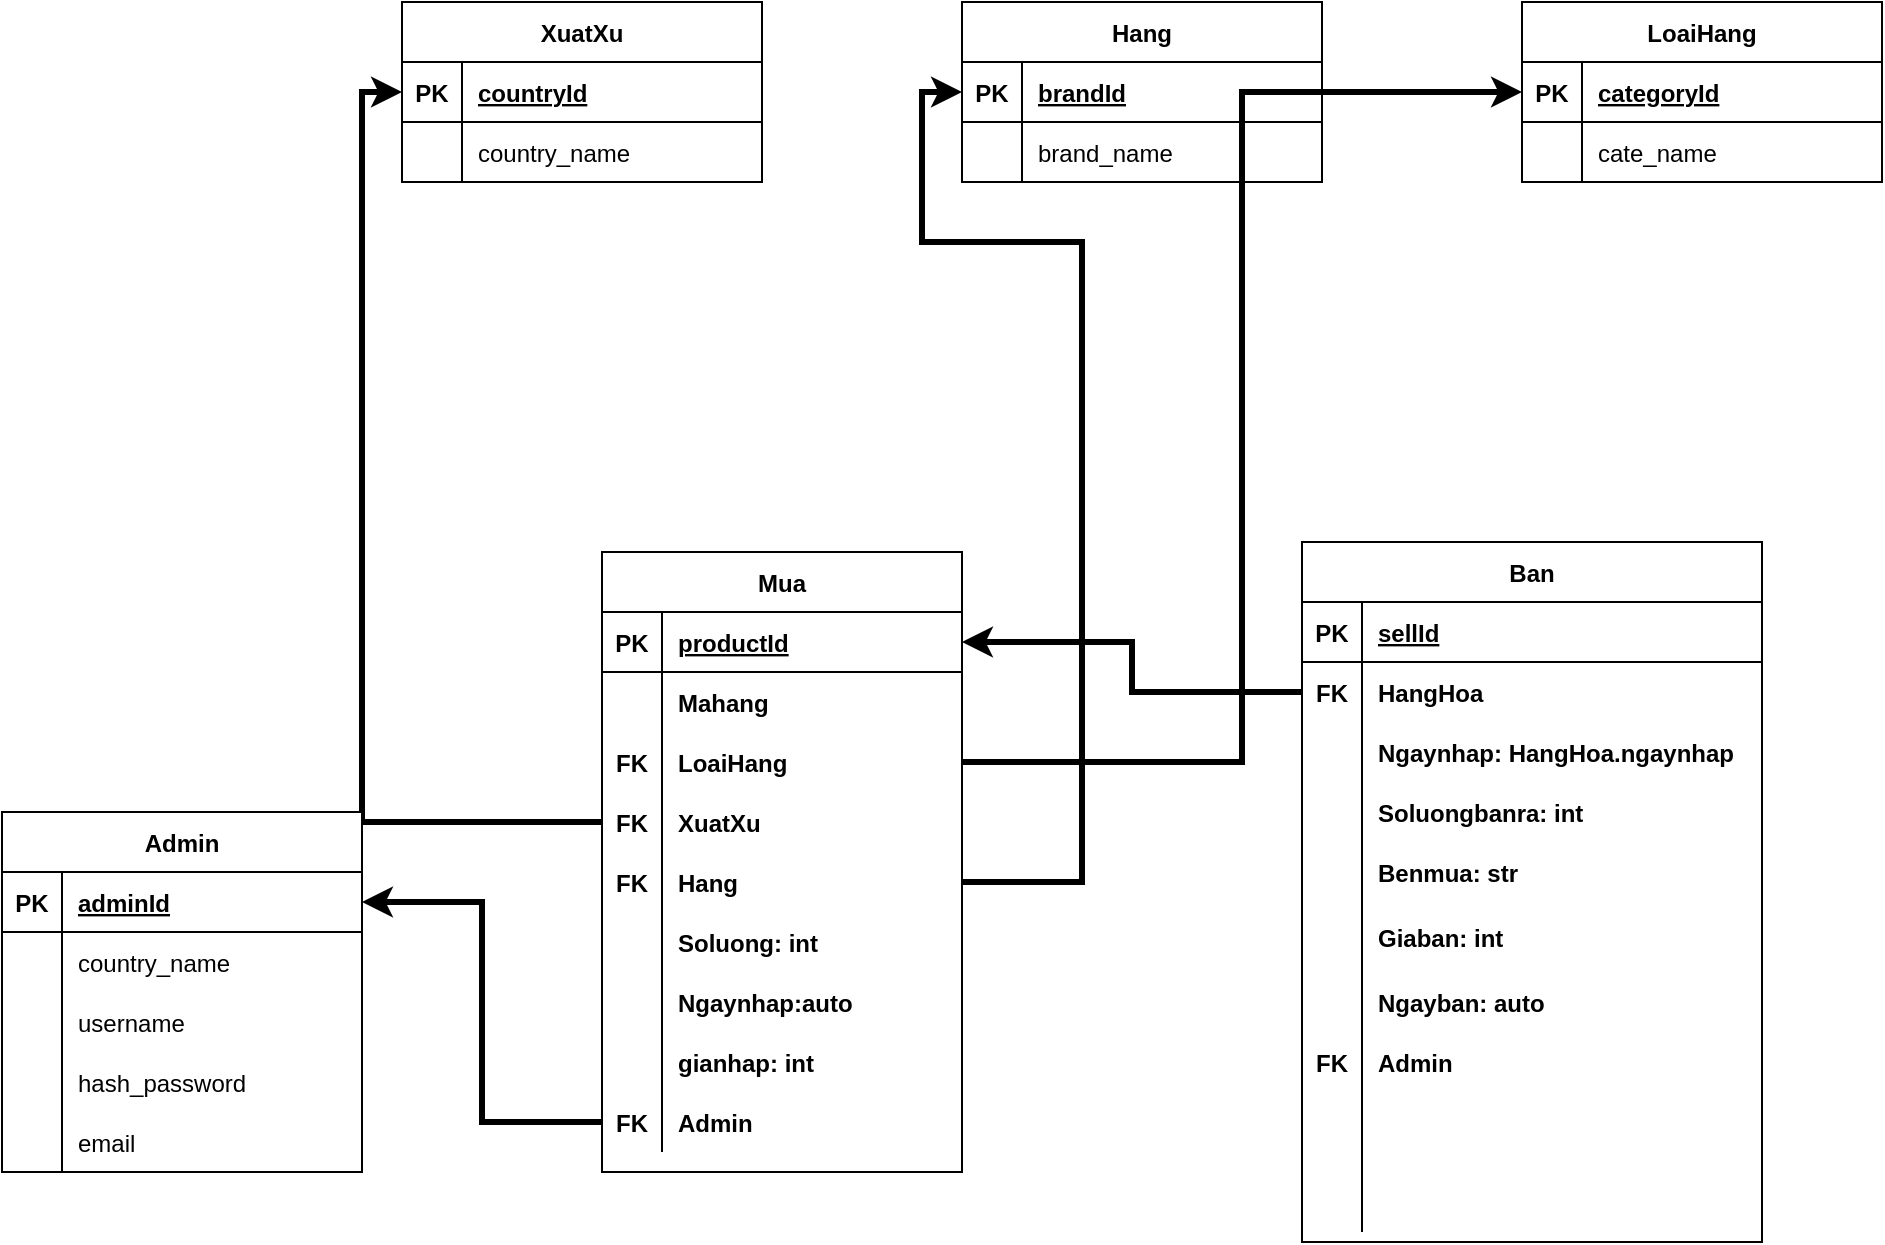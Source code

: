 <mxfile version="18.1.3" type="github">
  <diagram id="nuc4KM-Tmj4_ox4RX1Ow" name="Page-1">
    <mxGraphModel dx="2249" dy="762" grid="1" gridSize="10" guides="1" tooltips="1" connect="1" arrows="1" fold="1" page="1" pageScale="1" pageWidth="827" pageHeight="1169" math="0" shadow="0">
      <root>
        <mxCell id="0" />
        <mxCell id="1" parent="0" />
        <mxCell id="0JUeJzZwmF3QBk37323W-1" value="XuatXu" style="shape=table;startSize=30;container=1;collapsible=1;childLayout=tableLayout;fixedRows=1;rowLines=0;fontStyle=1;align=center;resizeLast=1;" parent="1" vertex="1">
          <mxGeometry x="60" width="180" height="90" as="geometry" />
        </mxCell>
        <mxCell id="0JUeJzZwmF3QBk37323W-2" value="" style="shape=tableRow;horizontal=0;startSize=0;swimlaneHead=0;swimlaneBody=0;fillColor=none;collapsible=0;dropTarget=0;points=[[0,0.5],[1,0.5]];portConstraint=eastwest;top=0;left=0;right=0;bottom=1;" parent="0JUeJzZwmF3QBk37323W-1" vertex="1">
          <mxGeometry y="30" width="180" height="30" as="geometry" />
        </mxCell>
        <mxCell id="0JUeJzZwmF3QBk37323W-3" value="PK" style="shape=partialRectangle;connectable=0;fillColor=none;top=0;left=0;bottom=0;right=0;fontStyle=1;overflow=hidden;" parent="0JUeJzZwmF3QBk37323W-2" vertex="1">
          <mxGeometry width="30" height="30" as="geometry">
            <mxRectangle width="30" height="30" as="alternateBounds" />
          </mxGeometry>
        </mxCell>
        <mxCell id="0JUeJzZwmF3QBk37323W-4" value="countryId" style="shape=partialRectangle;connectable=0;fillColor=none;top=0;left=0;bottom=0;right=0;align=left;spacingLeft=6;fontStyle=5;overflow=hidden;" parent="0JUeJzZwmF3QBk37323W-2" vertex="1">
          <mxGeometry x="30" width="150" height="30" as="geometry">
            <mxRectangle width="150" height="30" as="alternateBounds" />
          </mxGeometry>
        </mxCell>
        <mxCell id="0JUeJzZwmF3QBk37323W-5" value="" style="shape=tableRow;horizontal=0;startSize=0;swimlaneHead=0;swimlaneBody=0;fillColor=none;collapsible=0;dropTarget=0;points=[[0,0.5],[1,0.5]];portConstraint=eastwest;top=0;left=0;right=0;bottom=0;" parent="0JUeJzZwmF3QBk37323W-1" vertex="1">
          <mxGeometry y="60" width="180" height="30" as="geometry" />
        </mxCell>
        <mxCell id="0JUeJzZwmF3QBk37323W-6" value="" style="shape=partialRectangle;connectable=0;fillColor=none;top=0;left=0;bottom=0;right=0;editable=1;overflow=hidden;" parent="0JUeJzZwmF3QBk37323W-5" vertex="1">
          <mxGeometry width="30" height="30" as="geometry">
            <mxRectangle width="30" height="30" as="alternateBounds" />
          </mxGeometry>
        </mxCell>
        <mxCell id="0JUeJzZwmF3QBk37323W-7" value="country_name" style="shape=partialRectangle;connectable=0;fillColor=none;top=0;left=0;bottom=0;right=0;align=left;spacingLeft=6;overflow=hidden;" parent="0JUeJzZwmF3QBk37323W-5" vertex="1">
          <mxGeometry x="30" width="150" height="30" as="geometry">
            <mxRectangle width="150" height="30" as="alternateBounds" />
          </mxGeometry>
        </mxCell>
        <mxCell id="0JUeJzZwmF3QBk37323W-14" value="Hang" style="shape=table;startSize=30;container=1;collapsible=1;childLayout=tableLayout;fixedRows=1;rowLines=0;fontStyle=1;align=center;resizeLast=1;" parent="1" vertex="1">
          <mxGeometry x="340" width="180" height="90" as="geometry" />
        </mxCell>
        <mxCell id="0JUeJzZwmF3QBk37323W-15" value="" style="shape=tableRow;horizontal=0;startSize=0;swimlaneHead=0;swimlaneBody=0;fillColor=none;collapsible=0;dropTarget=0;points=[[0,0.5],[1,0.5]];portConstraint=eastwest;top=0;left=0;right=0;bottom=1;" parent="0JUeJzZwmF3QBk37323W-14" vertex="1">
          <mxGeometry y="30" width="180" height="30" as="geometry" />
        </mxCell>
        <mxCell id="0JUeJzZwmF3QBk37323W-16" value="PK" style="shape=partialRectangle;connectable=0;fillColor=none;top=0;left=0;bottom=0;right=0;fontStyle=1;overflow=hidden;" parent="0JUeJzZwmF3QBk37323W-15" vertex="1">
          <mxGeometry width="30" height="30" as="geometry">
            <mxRectangle width="30" height="30" as="alternateBounds" />
          </mxGeometry>
        </mxCell>
        <mxCell id="0JUeJzZwmF3QBk37323W-17" value="brandId" style="shape=partialRectangle;connectable=0;fillColor=none;top=0;left=0;bottom=0;right=0;align=left;spacingLeft=6;fontStyle=5;overflow=hidden;" parent="0JUeJzZwmF3QBk37323W-15" vertex="1">
          <mxGeometry x="30" width="150" height="30" as="geometry">
            <mxRectangle width="150" height="30" as="alternateBounds" />
          </mxGeometry>
        </mxCell>
        <mxCell id="0JUeJzZwmF3QBk37323W-18" value="" style="shape=tableRow;horizontal=0;startSize=0;swimlaneHead=0;swimlaneBody=0;fillColor=none;collapsible=0;dropTarget=0;points=[[0,0.5],[1,0.5]];portConstraint=eastwest;top=0;left=0;right=0;bottom=0;" parent="0JUeJzZwmF3QBk37323W-14" vertex="1">
          <mxGeometry y="60" width="180" height="30" as="geometry" />
        </mxCell>
        <mxCell id="0JUeJzZwmF3QBk37323W-19" value="" style="shape=partialRectangle;connectable=0;fillColor=none;top=0;left=0;bottom=0;right=0;editable=1;overflow=hidden;" parent="0JUeJzZwmF3QBk37323W-18" vertex="1">
          <mxGeometry width="30" height="30" as="geometry">
            <mxRectangle width="30" height="30" as="alternateBounds" />
          </mxGeometry>
        </mxCell>
        <mxCell id="0JUeJzZwmF3QBk37323W-20" value="brand_name" style="shape=partialRectangle;connectable=0;fillColor=none;top=0;left=0;bottom=0;right=0;align=left;spacingLeft=6;overflow=hidden;" parent="0JUeJzZwmF3QBk37323W-18" vertex="1">
          <mxGeometry x="30" width="150" height="30" as="geometry">
            <mxRectangle width="150" height="30" as="alternateBounds" />
          </mxGeometry>
        </mxCell>
        <mxCell id="0JUeJzZwmF3QBk37323W-21" value="LoaiHang" style="shape=table;startSize=30;container=1;collapsible=1;childLayout=tableLayout;fixedRows=1;rowLines=0;fontStyle=1;align=center;resizeLast=1;" parent="1" vertex="1">
          <mxGeometry x="620" width="180" height="90" as="geometry" />
        </mxCell>
        <mxCell id="0JUeJzZwmF3QBk37323W-22" value="" style="shape=tableRow;horizontal=0;startSize=0;swimlaneHead=0;swimlaneBody=0;fillColor=none;collapsible=0;dropTarget=0;points=[[0,0.5],[1,0.5]];portConstraint=eastwest;top=0;left=0;right=0;bottom=1;" parent="0JUeJzZwmF3QBk37323W-21" vertex="1">
          <mxGeometry y="30" width="180" height="30" as="geometry" />
        </mxCell>
        <mxCell id="0JUeJzZwmF3QBk37323W-23" value="PK" style="shape=partialRectangle;connectable=0;fillColor=none;top=0;left=0;bottom=0;right=0;fontStyle=1;overflow=hidden;" parent="0JUeJzZwmF3QBk37323W-22" vertex="1">
          <mxGeometry width="30" height="30" as="geometry">
            <mxRectangle width="30" height="30" as="alternateBounds" />
          </mxGeometry>
        </mxCell>
        <mxCell id="0JUeJzZwmF3QBk37323W-24" value="categoryId" style="shape=partialRectangle;connectable=0;fillColor=none;top=0;left=0;bottom=0;right=0;align=left;spacingLeft=6;fontStyle=5;overflow=hidden;" parent="0JUeJzZwmF3QBk37323W-22" vertex="1">
          <mxGeometry x="30" width="150" height="30" as="geometry">
            <mxRectangle width="150" height="30" as="alternateBounds" />
          </mxGeometry>
        </mxCell>
        <mxCell id="0JUeJzZwmF3QBk37323W-25" value="" style="shape=tableRow;horizontal=0;startSize=0;swimlaneHead=0;swimlaneBody=0;fillColor=none;collapsible=0;dropTarget=0;points=[[0,0.5],[1,0.5]];portConstraint=eastwest;top=0;left=0;right=0;bottom=0;" parent="0JUeJzZwmF3QBk37323W-21" vertex="1">
          <mxGeometry y="60" width="180" height="30" as="geometry" />
        </mxCell>
        <mxCell id="0JUeJzZwmF3QBk37323W-26" value="" style="shape=partialRectangle;connectable=0;fillColor=none;top=0;left=0;bottom=0;right=0;editable=1;overflow=hidden;" parent="0JUeJzZwmF3QBk37323W-25" vertex="1">
          <mxGeometry width="30" height="30" as="geometry">
            <mxRectangle width="30" height="30" as="alternateBounds" />
          </mxGeometry>
        </mxCell>
        <mxCell id="0JUeJzZwmF3QBk37323W-27" value="cate_name" style="shape=partialRectangle;connectable=0;fillColor=none;top=0;left=0;bottom=0;right=0;align=left;spacingLeft=6;overflow=hidden;" parent="0JUeJzZwmF3QBk37323W-25" vertex="1">
          <mxGeometry x="30" width="150" height="30" as="geometry">
            <mxRectangle width="150" height="30" as="alternateBounds" />
          </mxGeometry>
        </mxCell>
        <mxCell id="0JUeJzZwmF3QBk37323W-28" value="Mua" style="shape=table;startSize=30;container=1;collapsible=1;childLayout=tableLayout;fixedRows=1;rowLines=0;fontStyle=1;align=center;resizeLast=1;" parent="1" vertex="1">
          <mxGeometry x="160" y="275" width="180" height="310" as="geometry" />
        </mxCell>
        <mxCell id="0JUeJzZwmF3QBk37323W-29" value="" style="shape=tableRow;horizontal=0;startSize=0;swimlaneHead=0;swimlaneBody=0;fillColor=none;collapsible=0;dropTarget=0;points=[[0,0.5],[1,0.5]];portConstraint=eastwest;top=0;left=0;right=0;bottom=1;" parent="0JUeJzZwmF3QBk37323W-28" vertex="1">
          <mxGeometry y="30" width="180" height="30" as="geometry" />
        </mxCell>
        <mxCell id="0JUeJzZwmF3QBk37323W-30" value="PK" style="shape=partialRectangle;connectable=0;fillColor=none;top=0;left=0;bottom=0;right=0;fontStyle=1;overflow=hidden;" parent="0JUeJzZwmF3QBk37323W-29" vertex="1">
          <mxGeometry width="30" height="30" as="geometry">
            <mxRectangle width="30" height="30" as="alternateBounds" />
          </mxGeometry>
        </mxCell>
        <mxCell id="0JUeJzZwmF3QBk37323W-31" value="productId" style="shape=partialRectangle;connectable=0;fillColor=none;top=0;left=0;bottom=0;right=0;align=left;spacingLeft=6;fontStyle=5;overflow=hidden;" parent="0JUeJzZwmF3QBk37323W-29" vertex="1">
          <mxGeometry x="30" width="150" height="30" as="geometry">
            <mxRectangle width="150" height="30" as="alternateBounds" />
          </mxGeometry>
        </mxCell>
        <mxCell id="0JUeJzZwmF3QBk37323W-32" value="" style="shape=tableRow;horizontal=0;startSize=0;swimlaneHead=0;swimlaneBody=0;fillColor=none;collapsible=0;dropTarget=0;points=[[0,0.5],[1,0.5]];portConstraint=eastwest;top=0;left=0;right=0;bottom=0;" parent="0JUeJzZwmF3QBk37323W-28" vertex="1">
          <mxGeometry y="60" width="180" height="30" as="geometry" />
        </mxCell>
        <mxCell id="0JUeJzZwmF3QBk37323W-33" value="" style="shape=partialRectangle;connectable=0;fillColor=none;top=0;left=0;bottom=0;right=0;editable=1;overflow=hidden;" parent="0JUeJzZwmF3QBk37323W-32" vertex="1">
          <mxGeometry width="30" height="30" as="geometry">
            <mxRectangle width="30" height="30" as="alternateBounds" />
          </mxGeometry>
        </mxCell>
        <mxCell id="0JUeJzZwmF3QBk37323W-34" value="Mahang" style="shape=partialRectangle;connectable=0;fillColor=none;top=0;left=0;bottom=0;right=0;align=left;spacingLeft=6;overflow=hidden;fontStyle=1" parent="0JUeJzZwmF3QBk37323W-32" vertex="1">
          <mxGeometry x="30" width="150" height="30" as="geometry">
            <mxRectangle width="150" height="30" as="alternateBounds" />
          </mxGeometry>
        </mxCell>
        <mxCell id="0JUeJzZwmF3QBk37323W-35" value="" style="shape=tableRow;horizontal=0;startSize=0;swimlaneHead=0;swimlaneBody=0;fillColor=none;collapsible=0;dropTarget=0;points=[[0,0.5],[1,0.5]];portConstraint=eastwest;top=0;left=0;right=0;bottom=0;" parent="0JUeJzZwmF3QBk37323W-28" vertex="1">
          <mxGeometry y="90" width="180" height="30" as="geometry" />
        </mxCell>
        <mxCell id="0JUeJzZwmF3QBk37323W-36" value="FK" style="shape=partialRectangle;connectable=0;fillColor=none;top=0;left=0;bottom=0;right=0;editable=1;overflow=hidden;fontStyle=1" parent="0JUeJzZwmF3QBk37323W-35" vertex="1">
          <mxGeometry width="30" height="30" as="geometry">
            <mxRectangle width="30" height="30" as="alternateBounds" />
          </mxGeometry>
        </mxCell>
        <mxCell id="0JUeJzZwmF3QBk37323W-37" value="LoaiHang" style="shape=partialRectangle;connectable=0;fillColor=none;top=0;left=0;bottom=0;right=0;align=left;spacingLeft=6;overflow=hidden;fontStyle=1" parent="0JUeJzZwmF3QBk37323W-35" vertex="1">
          <mxGeometry x="30" width="150" height="30" as="geometry">
            <mxRectangle width="150" height="30" as="alternateBounds" />
          </mxGeometry>
        </mxCell>
        <mxCell id="0JUeJzZwmF3QBk37323W-38" value="" style="shape=tableRow;horizontal=0;startSize=0;swimlaneHead=0;swimlaneBody=0;fillColor=none;collapsible=0;dropTarget=0;points=[[0,0.5],[1,0.5]];portConstraint=eastwest;top=0;left=0;right=0;bottom=0;" parent="0JUeJzZwmF3QBk37323W-28" vertex="1">
          <mxGeometry y="120" width="180" height="30" as="geometry" />
        </mxCell>
        <mxCell id="0JUeJzZwmF3QBk37323W-39" value="FK" style="shape=partialRectangle;connectable=0;fillColor=none;top=0;left=0;bottom=0;right=0;editable=1;overflow=hidden;fontStyle=1" parent="0JUeJzZwmF3QBk37323W-38" vertex="1">
          <mxGeometry width="30" height="30" as="geometry">
            <mxRectangle width="30" height="30" as="alternateBounds" />
          </mxGeometry>
        </mxCell>
        <mxCell id="0JUeJzZwmF3QBk37323W-40" value="XuatXu" style="shape=partialRectangle;connectable=0;fillColor=none;top=0;left=0;bottom=0;right=0;align=left;spacingLeft=6;overflow=hidden;fontStyle=1" parent="0JUeJzZwmF3QBk37323W-38" vertex="1">
          <mxGeometry x="30" width="150" height="30" as="geometry">
            <mxRectangle width="150" height="30" as="alternateBounds" />
          </mxGeometry>
        </mxCell>
        <mxCell id="h-e_xVd7jehiJ6g3FQR6-2" value="" style="shape=tableRow;horizontal=0;startSize=0;swimlaneHead=0;swimlaneBody=0;fillColor=none;collapsible=0;dropTarget=0;points=[[0,0.5],[1,0.5]];portConstraint=eastwest;top=0;left=0;right=0;bottom=0;" vertex="1" parent="0JUeJzZwmF3QBk37323W-28">
          <mxGeometry y="150" width="180" height="30" as="geometry" />
        </mxCell>
        <mxCell id="h-e_xVd7jehiJ6g3FQR6-3" value="FK" style="shape=partialRectangle;connectable=0;fillColor=none;top=0;left=0;bottom=0;right=0;editable=1;overflow=hidden;fontStyle=1" vertex="1" parent="h-e_xVd7jehiJ6g3FQR6-2">
          <mxGeometry width="30" height="30" as="geometry">
            <mxRectangle width="30" height="30" as="alternateBounds" />
          </mxGeometry>
        </mxCell>
        <mxCell id="h-e_xVd7jehiJ6g3FQR6-4" value="Hang" style="shape=partialRectangle;connectable=0;fillColor=none;top=0;left=0;bottom=0;right=0;align=left;spacingLeft=6;overflow=hidden;fontStyle=1" vertex="1" parent="h-e_xVd7jehiJ6g3FQR6-2">
          <mxGeometry x="30" width="150" height="30" as="geometry">
            <mxRectangle width="150" height="30" as="alternateBounds" />
          </mxGeometry>
        </mxCell>
        <mxCell id="h-e_xVd7jehiJ6g3FQR6-5" value="" style="shape=tableRow;horizontal=0;startSize=0;swimlaneHead=0;swimlaneBody=0;fillColor=none;collapsible=0;dropTarget=0;points=[[0,0.5],[1,0.5]];portConstraint=eastwest;top=0;left=0;right=0;bottom=0;" vertex="1" parent="0JUeJzZwmF3QBk37323W-28">
          <mxGeometry y="180" width="180" height="30" as="geometry" />
        </mxCell>
        <mxCell id="h-e_xVd7jehiJ6g3FQR6-6" value="" style="shape=partialRectangle;connectable=0;fillColor=none;top=0;left=0;bottom=0;right=0;editable=1;overflow=hidden;" vertex="1" parent="h-e_xVd7jehiJ6g3FQR6-5">
          <mxGeometry width="30" height="30" as="geometry">
            <mxRectangle width="30" height="30" as="alternateBounds" />
          </mxGeometry>
        </mxCell>
        <mxCell id="h-e_xVd7jehiJ6g3FQR6-7" value="Soluong: int" style="shape=partialRectangle;connectable=0;fillColor=none;top=0;left=0;bottom=0;right=0;align=left;spacingLeft=6;overflow=hidden;fontStyle=1" vertex="1" parent="h-e_xVd7jehiJ6g3FQR6-5">
          <mxGeometry x="30" width="150" height="30" as="geometry">
            <mxRectangle width="150" height="30" as="alternateBounds" />
          </mxGeometry>
        </mxCell>
        <mxCell id="h-e_xVd7jehiJ6g3FQR6-8" value="" style="shape=tableRow;horizontal=0;startSize=0;swimlaneHead=0;swimlaneBody=0;fillColor=none;collapsible=0;dropTarget=0;points=[[0,0.5],[1,0.5]];portConstraint=eastwest;top=0;left=0;right=0;bottom=0;" vertex="1" parent="0JUeJzZwmF3QBk37323W-28">
          <mxGeometry y="210" width="180" height="30" as="geometry" />
        </mxCell>
        <mxCell id="h-e_xVd7jehiJ6g3FQR6-9" value="" style="shape=partialRectangle;connectable=0;fillColor=none;top=0;left=0;bottom=0;right=0;editable=1;overflow=hidden;" vertex="1" parent="h-e_xVd7jehiJ6g3FQR6-8">
          <mxGeometry width="30" height="30" as="geometry">
            <mxRectangle width="30" height="30" as="alternateBounds" />
          </mxGeometry>
        </mxCell>
        <mxCell id="h-e_xVd7jehiJ6g3FQR6-10" value="Ngaynhap:auto" style="shape=partialRectangle;connectable=0;fillColor=none;top=0;left=0;bottom=0;right=0;align=left;spacingLeft=6;overflow=hidden;fontStyle=1" vertex="1" parent="h-e_xVd7jehiJ6g3FQR6-8">
          <mxGeometry x="30" width="150" height="30" as="geometry">
            <mxRectangle width="150" height="30" as="alternateBounds" />
          </mxGeometry>
        </mxCell>
        <mxCell id="h-e_xVd7jehiJ6g3FQR6-11" value="" style="shape=tableRow;horizontal=0;startSize=0;swimlaneHead=0;swimlaneBody=0;fillColor=none;collapsible=0;dropTarget=0;points=[[0,0.5],[1,0.5]];portConstraint=eastwest;top=0;left=0;right=0;bottom=0;" vertex="1" parent="0JUeJzZwmF3QBk37323W-28">
          <mxGeometry y="240" width="180" height="30" as="geometry" />
        </mxCell>
        <mxCell id="h-e_xVd7jehiJ6g3FQR6-12" value="" style="shape=partialRectangle;connectable=0;fillColor=none;top=0;left=0;bottom=0;right=0;editable=1;overflow=hidden;" vertex="1" parent="h-e_xVd7jehiJ6g3FQR6-11">
          <mxGeometry width="30" height="30" as="geometry">
            <mxRectangle width="30" height="30" as="alternateBounds" />
          </mxGeometry>
        </mxCell>
        <mxCell id="h-e_xVd7jehiJ6g3FQR6-13" value="gianhap: int" style="shape=partialRectangle;connectable=0;fillColor=none;top=0;left=0;bottom=0;right=0;align=left;spacingLeft=6;overflow=hidden;fontStyle=1" vertex="1" parent="h-e_xVd7jehiJ6g3FQR6-11">
          <mxGeometry x="30" width="150" height="30" as="geometry">
            <mxRectangle width="150" height="30" as="alternateBounds" />
          </mxGeometry>
        </mxCell>
        <mxCell id="h-e_xVd7jehiJ6g3FQR6-14" value="" style="shape=tableRow;horizontal=0;startSize=0;swimlaneHead=0;swimlaneBody=0;fillColor=none;collapsible=0;dropTarget=0;points=[[0,0.5],[1,0.5]];portConstraint=eastwest;top=0;left=0;right=0;bottom=0;" vertex="1" parent="0JUeJzZwmF3QBk37323W-28">
          <mxGeometry y="270" width="180" height="30" as="geometry" />
        </mxCell>
        <mxCell id="h-e_xVd7jehiJ6g3FQR6-15" value="FK" style="shape=partialRectangle;connectable=0;fillColor=none;top=0;left=0;bottom=0;right=0;editable=1;overflow=hidden;fontStyle=1" vertex="1" parent="h-e_xVd7jehiJ6g3FQR6-14">
          <mxGeometry width="30" height="30" as="geometry">
            <mxRectangle width="30" height="30" as="alternateBounds" />
          </mxGeometry>
        </mxCell>
        <mxCell id="h-e_xVd7jehiJ6g3FQR6-16" value="Admin" style="shape=partialRectangle;connectable=0;fillColor=none;top=0;left=0;bottom=0;right=0;align=left;spacingLeft=6;overflow=hidden;fontStyle=1" vertex="1" parent="h-e_xVd7jehiJ6g3FQR6-14">
          <mxGeometry x="30" width="150" height="30" as="geometry">
            <mxRectangle width="150" height="30" as="alternateBounds" />
          </mxGeometry>
        </mxCell>
        <mxCell id="h-e_xVd7jehiJ6g3FQR6-23" style="edgeStyle=orthogonalEdgeStyle;rounded=0;orthogonalLoop=1;jettySize=auto;html=1;entryX=0;entryY=0.5;entryDx=0;entryDy=0;fontSize=14;strokeWidth=3;" edge="1" parent="1" source="0JUeJzZwmF3QBk37323W-35" target="0JUeJzZwmF3QBk37323W-22">
          <mxGeometry relative="1" as="geometry" />
        </mxCell>
        <mxCell id="h-e_xVd7jehiJ6g3FQR6-27" style="edgeStyle=orthogonalEdgeStyle;rounded=0;orthogonalLoop=1;jettySize=auto;html=1;entryX=0;entryY=0.5;entryDx=0;entryDy=0;fontSize=14;strokeWidth=3;" edge="1" parent="1" source="0JUeJzZwmF3QBk37323W-38" target="0JUeJzZwmF3QBk37323W-2">
          <mxGeometry relative="1" as="geometry" />
        </mxCell>
        <mxCell id="h-e_xVd7jehiJ6g3FQR6-28" style="edgeStyle=orthogonalEdgeStyle;rounded=0;orthogonalLoop=1;jettySize=auto;html=1;entryX=0;entryY=0.5;entryDx=0;entryDy=0;fontSize=14;strokeWidth=3;exitX=1;exitY=0.5;exitDx=0;exitDy=0;" edge="1" parent="1" source="h-e_xVd7jehiJ6g3FQR6-2" target="0JUeJzZwmF3QBk37323W-15">
          <mxGeometry relative="1" as="geometry">
            <mxPoint x="400" y="430" as="sourcePoint" />
            <Array as="points">
              <mxPoint x="400" y="440" />
              <mxPoint x="400" y="120" />
              <mxPoint x="320" y="120" />
              <mxPoint x="320" y="45" />
            </Array>
          </mxGeometry>
        </mxCell>
        <mxCell id="h-e_xVd7jehiJ6g3FQR6-29" value="Admin" style="shape=table;startSize=30;container=1;collapsible=1;childLayout=tableLayout;fixedRows=1;rowLines=0;fontStyle=1;align=center;resizeLast=1;" vertex="1" parent="1">
          <mxGeometry x="-140" y="405" width="180" height="180" as="geometry" />
        </mxCell>
        <mxCell id="h-e_xVd7jehiJ6g3FQR6-30" value="" style="shape=tableRow;horizontal=0;startSize=0;swimlaneHead=0;swimlaneBody=0;fillColor=none;collapsible=0;dropTarget=0;points=[[0,0.5],[1,0.5]];portConstraint=eastwest;top=0;left=0;right=0;bottom=1;" vertex="1" parent="h-e_xVd7jehiJ6g3FQR6-29">
          <mxGeometry y="30" width="180" height="30" as="geometry" />
        </mxCell>
        <mxCell id="h-e_xVd7jehiJ6g3FQR6-31" value="PK" style="shape=partialRectangle;connectable=0;fillColor=none;top=0;left=0;bottom=0;right=0;fontStyle=1;overflow=hidden;" vertex="1" parent="h-e_xVd7jehiJ6g3FQR6-30">
          <mxGeometry width="30" height="30" as="geometry">
            <mxRectangle width="30" height="30" as="alternateBounds" />
          </mxGeometry>
        </mxCell>
        <mxCell id="h-e_xVd7jehiJ6g3FQR6-32" value="adminId" style="shape=partialRectangle;connectable=0;fillColor=none;top=0;left=0;bottom=0;right=0;align=left;spacingLeft=6;fontStyle=5;overflow=hidden;" vertex="1" parent="h-e_xVd7jehiJ6g3FQR6-30">
          <mxGeometry x="30" width="150" height="30" as="geometry">
            <mxRectangle width="150" height="30" as="alternateBounds" />
          </mxGeometry>
        </mxCell>
        <mxCell id="h-e_xVd7jehiJ6g3FQR6-33" value="" style="shape=tableRow;horizontal=0;startSize=0;swimlaneHead=0;swimlaneBody=0;fillColor=none;collapsible=0;dropTarget=0;points=[[0,0.5],[1,0.5]];portConstraint=eastwest;top=0;left=0;right=0;bottom=0;" vertex="1" parent="h-e_xVd7jehiJ6g3FQR6-29">
          <mxGeometry y="60" width="180" height="30" as="geometry" />
        </mxCell>
        <mxCell id="h-e_xVd7jehiJ6g3FQR6-34" value="" style="shape=partialRectangle;connectable=0;fillColor=none;top=0;left=0;bottom=0;right=0;editable=1;overflow=hidden;" vertex="1" parent="h-e_xVd7jehiJ6g3FQR6-33">
          <mxGeometry width="30" height="30" as="geometry">
            <mxRectangle width="30" height="30" as="alternateBounds" />
          </mxGeometry>
        </mxCell>
        <mxCell id="h-e_xVd7jehiJ6g3FQR6-35" value="country_name" style="shape=partialRectangle;connectable=0;fillColor=none;top=0;left=0;bottom=0;right=0;align=left;spacingLeft=6;overflow=hidden;" vertex="1" parent="h-e_xVd7jehiJ6g3FQR6-33">
          <mxGeometry x="30" width="150" height="30" as="geometry">
            <mxRectangle width="150" height="30" as="alternateBounds" />
          </mxGeometry>
        </mxCell>
        <mxCell id="h-e_xVd7jehiJ6g3FQR6-36" value="" style="shape=tableRow;horizontal=0;startSize=0;swimlaneHead=0;swimlaneBody=0;fillColor=none;collapsible=0;dropTarget=0;points=[[0,0.5],[1,0.5]];portConstraint=eastwest;top=0;left=0;right=0;bottom=0;" vertex="1" parent="h-e_xVd7jehiJ6g3FQR6-29">
          <mxGeometry y="90" width="180" height="30" as="geometry" />
        </mxCell>
        <mxCell id="h-e_xVd7jehiJ6g3FQR6-37" value="" style="shape=partialRectangle;connectable=0;fillColor=none;top=0;left=0;bottom=0;right=0;editable=1;overflow=hidden;" vertex="1" parent="h-e_xVd7jehiJ6g3FQR6-36">
          <mxGeometry width="30" height="30" as="geometry">
            <mxRectangle width="30" height="30" as="alternateBounds" />
          </mxGeometry>
        </mxCell>
        <mxCell id="h-e_xVd7jehiJ6g3FQR6-38" value="username" style="shape=partialRectangle;connectable=0;fillColor=none;top=0;left=0;bottom=0;right=0;align=left;spacingLeft=6;overflow=hidden;" vertex="1" parent="h-e_xVd7jehiJ6g3FQR6-36">
          <mxGeometry x="30" width="150" height="30" as="geometry">
            <mxRectangle width="150" height="30" as="alternateBounds" />
          </mxGeometry>
        </mxCell>
        <mxCell id="h-e_xVd7jehiJ6g3FQR6-39" value="" style="shape=tableRow;horizontal=0;startSize=0;swimlaneHead=0;swimlaneBody=0;fillColor=none;collapsible=0;dropTarget=0;points=[[0,0.5],[1,0.5]];portConstraint=eastwest;top=0;left=0;right=0;bottom=0;" vertex="1" parent="h-e_xVd7jehiJ6g3FQR6-29">
          <mxGeometry y="120" width="180" height="30" as="geometry" />
        </mxCell>
        <mxCell id="h-e_xVd7jehiJ6g3FQR6-40" value="" style="shape=partialRectangle;connectable=0;fillColor=none;top=0;left=0;bottom=0;right=0;editable=1;overflow=hidden;" vertex="1" parent="h-e_xVd7jehiJ6g3FQR6-39">
          <mxGeometry width="30" height="30" as="geometry">
            <mxRectangle width="30" height="30" as="alternateBounds" />
          </mxGeometry>
        </mxCell>
        <mxCell id="h-e_xVd7jehiJ6g3FQR6-41" value="hash_password" style="shape=partialRectangle;connectable=0;fillColor=none;top=0;left=0;bottom=0;right=0;align=left;spacingLeft=6;overflow=hidden;" vertex="1" parent="h-e_xVd7jehiJ6g3FQR6-39">
          <mxGeometry x="30" width="150" height="30" as="geometry">
            <mxRectangle width="150" height="30" as="alternateBounds" />
          </mxGeometry>
        </mxCell>
        <mxCell id="h-e_xVd7jehiJ6g3FQR6-42" value="" style="shape=tableRow;horizontal=0;startSize=0;swimlaneHead=0;swimlaneBody=0;fillColor=none;collapsible=0;dropTarget=0;points=[[0,0.5],[1,0.5]];portConstraint=eastwest;top=0;left=0;right=0;bottom=0;" vertex="1" parent="h-e_xVd7jehiJ6g3FQR6-29">
          <mxGeometry y="150" width="180" height="30" as="geometry" />
        </mxCell>
        <mxCell id="h-e_xVd7jehiJ6g3FQR6-43" value="" style="shape=partialRectangle;connectable=0;fillColor=none;top=0;left=0;bottom=0;right=0;editable=1;overflow=hidden;" vertex="1" parent="h-e_xVd7jehiJ6g3FQR6-42">
          <mxGeometry width="30" height="30" as="geometry">
            <mxRectangle width="30" height="30" as="alternateBounds" />
          </mxGeometry>
        </mxCell>
        <mxCell id="h-e_xVd7jehiJ6g3FQR6-44" value="email" style="shape=partialRectangle;connectable=0;fillColor=none;top=0;left=0;bottom=0;right=0;align=left;spacingLeft=6;overflow=hidden;" vertex="1" parent="h-e_xVd7jehiJ6g3FQR6-42">
          <mxGeometry x="30" width="150" height="30" as="geometry">
            <mxRectangle width="150" height="30" as="alternateBounds" />
          </mxGeometry>
        </mxCell>
        <mxCell id="h-e_xVd7jehiJ6g3FQR6-45" style="edgeStyle=orthogonalEdgeStyle;rounded=0;orthogonalLoop=1;jettySize=auto;html=1;entryX=1;entryY=0.5;entryDx=0;entryDy=0;fontSize=14;strokeWidth=3;" edge="1" parent="1" source="h-e_xVd7jehiJ6g3FQR6-14" target="h-e_xVd7jehiJ6g3FQR6-30">
          <mxGeometry relative="1" as="geometry" />
        </mxCell>
        <mxCell id="h-e_xVd7jehiJ6g3FQR6-47" value="Ban" style="shape=table;startSize=30;container=1;collapsible=1;childLayout=tableLayout;fixedRows=1;rowLines=0;fontStyle=1;align=center;resizeLast=1;" vertex="1" parent="1">
          <mxGeometry x="510" y="270" width="230" height="350" as="geometry" />
        </mxCell>
        <mxCell id="h-e_xVd7jehiJ6g3FQR6-48" value="" style="shape=tableRow;horizontal=0;startSize=0;swimlaneHead=0;swimlaneBody=0;fillColor=none;collapsible=0;dropTarget=0;points=[[0,0.5],[1,0.5]];portConstraint=eastwest;top=0;left=0;right=0;bottom=1;" vertex="1" parent="h-e_xVd7jehiJ6g3FQR6-47">
          <mxGeometry y="30" width="230" height="30" as="geometry" />
        </mxCell>
        <mxCell id="h-e_xVd7jehiJ6g3FQR6-49" value="PK" style="shape=partialRectangle;connectable=0;fillColor=none;top=0;left=0;bottom=0;right=0;fontStyle=1;overflow=hidden;" vertex="1" parent="h-e_xVd7jehiJ6g3FQR6-48">
          <mxGeometry width="30" height="30" as="geometry">
            <mxRectangle width="30" height="30" as="alternateBounds" />
          </mxGeometry>
        </mxCell>
        <mxCell id="h-e_xVd7jehiJ6g3FQR6-50" value="sellId" style="shape=partialRectangle;connectable=0;fillColor=none;top=0;left=0;bottom=0;right=0;align=left;spacingLeft=6;fontStyle=5;overflow=hidden;" vertex="1" parent="h-e_xVd7jehiJ6g3FQR6-48">
          <mxGeometry x="30" width="200" height="30" as="geometry">
            <mxRectangle width="200" height="30" as="alternateBounds" />
          </mxGeometry>
        </mxCell>
        <mxCell id="h-e_xVd7jehiJ6g3FQR6-51" value="" style="shape=tableRow;horizontal=0;startSize=0;swimlaneHead=0;swimlaneBody=0;fillColor=none;collapsible=0;dropTarget=0;points=[[0,0.5],[1,0.5]];portConstraint=eastwest;top=0;left=0;right=0;bottom=0;" vertex="1" parent="h-e_xVd7jehiJ6g3FQR6-47">
          <mxGeometry y="60" width="230" height="30" as="geometry" />
        </mxCell>
        <mxCell id="h-e_xVd7jehiJ6g3FQR6-52" value="FK" style="shape=partialRectangle;connectable=0;fillColor=none;top=0;left=0;bottom=0;right=0;editable=1;overflow=hidden;fontStyle=1" vertex="1" parent="h-e_xVd7jehiJ6g3FQR6-51">
          <mxGeometry width="30" height="30" as="geometry">
            <mxRectangle width="30" height="30" as="alternateBounds" />
          </mxGeometry>
        </mxCell>
        <mxCell id="h-e_xVd7jehiJ6g3FQR6-53" value="HangHoa" style="shape=partialRectangle;connectable=0;fillColor=none;top=0;left=0;bottom=0;right=0;align=left;spacingLeft=6;overflow=hidden;fontStyle=1" vertex="1" parent="h-e_xVd7jehiJ6g3FQR6-51">
          <mxGeometry x="30" width="200" height="30" as="geometry">
            <mxRectangle width="200" height="30" as="alternateBounds" />
          </mxGeometry>
        </mxCell>
        <mxCell id="h-e_xVd7jehiJ6g3FQR6-54" value="" style="shape=tableRow;horizontal=0;startSize=0;swimlaneHead=0;swimlaneBody=0;fillColor=none;collapsible=0;dropTarget=0;points=[[0,0.5],[1,0.5]];portConstraint=eastwest;top=0;left=0;right=0;bottom=0;" vertex="1" parent="h-e_xVd7jehiJ6g3FQR6-47">
          <mxGeometry y="90" width="230" height="30" as="geometry" />
        </mxCell>
        <mxCell id="h-e_xVd7jehiJ6g3FQR6-55" value="" style="shape=partialRectangle;connectable=0;fillColor=none;top=0;left=0;bottom=0;right=0;editable=1;overflow=hidden;fontStyle=1" vertex="1" parent="h-e_xVd7jehiJ6g3FQR6-54">
          <mxGeometry width="30" height="30" as="geometry">
            <mxRectangle width="30" height="30" as="alternateBounds" />
          </mxGeometry>
        </mxCell>
        <mxCell id="h-e_xVd7jehiJ6g3FQR6-56" value="Ngaynhap: HangHoa.ngaynhap" style="shape=partialRectangle;connectable=0;fillColor=none;top=0;left=0;bottom=0;right=0;align=left;spacingLeft=6;overflow=hidden;fontStyle=1" vertex="1" parent="h-e_xVd7jehiJ6g3FQR6-54">
          <mxGeometry x="30" width="200" height="30" as="geometry">
            <mxRectangle width="200" height="30" as="alternateBounds" />
          </mxGeometry>
        </mxCell>
        <mxCell id="h-e_xVd7jehiJ6g3FQR6-57" value="" style="shape=tableRow;horizontal=0;startSize=0;swimlaneHead=0;swimlaneBody=0;fillColor=none;collapsible=0;dropTarget=0;points=[[0,0.5],[1,0.5]];portConstraint=eastwest;top=0;left=0;right=0;bottom=0;" vertex="1" parent="h-e_xVd7jehiJ6g3FQR6-47">
          <mxGeometry y="120" width="230" height="30" as="geometry" />
        </mxCell>
        <mxCell id="h-e_xVd7jehiJ6g3FQR6-58" value="" style="shape=partialRectangle;connectable=0;fillColor=none;top=0;left=0;bottom=0;right=0;editable=1;overflow=hidden;fontStyle=1" vertex="1" parent="h-e_xVd7jehiJ6g3FQR6-57">
          <mxGeometry width="30" height="30" as="geometry">
            <mxRectangle width="30" height="30" as="alternateBounds" />
          </mxGeometry>
        </mxCell>
        <mxCell id="h-e_xVd7jehiJ6g3FQR6-59" value="Soluongbanra: int" style="shape=partialRectangle;connectable=0;fillColor=none;top=0;left=0;bottom=0;right=0;align=left;spacingLeft=6;overflow=hidden;fontStyle=1" vertex="1" parent="h-e_xVd7jehiJ6g3FQR6-57">
          <mxGeometry x="30" width="200" height="30" as="geometry">
            <mxRectangle width="200" height="30" as="alternateBounds" />
          </mxGeometry>
        </mxCell>
        <mxCell id="h-e_xVd7jehiJ6g3FQR6-60" value="" style="shape=tableRow;horizontal=0;startSize=0;swimlaneHead=0;swimlaneBody=0;fillColor=none;collapsible=0;dropTarget=0;points=[[0,0.5],[1,0.5]];portConstraint=eastwest;top=0;left=0;right=0;bottom=0;" vertex="1" parent="h-e_xVd7jehiJ6g3FQR6-47">
          <mxGeometry y="150" width="230" height="30" as="geometry" />
        </mxCell>
        <mxCell id="h-e_xVd7jehiJ6g3FQR6-61" value="" style="shape=partialRectangle;connectable=0;fillColor=none;top=0;left=0;bottom=0;right=0;editable=1;overflow=hidden;fontStyle=1" vertex="1" parent="h-e_xVd7jehiJ6g3FQR6-60">
          <mxGeometry width="30" height="30" as="geometry">
            <mxRectangle width="30" height="30" as="alternateBounds" />
          </mxGeometry>
        </mxCell>
        <mxCell id="h-e_xVd7jehiJ6g3FQR6-62" value="Benmua: str" style="shape=partialRectangle;connectable=0;fillColor=none;top=0;left=0;bottom=0;right=0;align=left;spacingLeft=6;overflow=hidden;fontStyle=1" vertex="1" parent="h-e_xVd7jehiJ6g3FQR6-60">
          <mxGeometry x="30" width="200" height="30" as="geometry">
            <mxRectangle width="200" height="30" as="alternateBounds" />
          </mxGeometry>
        </mxCell>
        <mxCell id="h-e_xVd7jehiJ6g3FQR6-63" value="" style="shape=tableRow;horizontal=0;startSize=0;swimlaneHead=0;swimlaneBody=0;fillColor=none;collapsible=0;dropTarget=0;points=[[0,0.5],[1,0.5]];portConstraint=eastwest;top=0;left=0;right=0;bottom=0;" vertex="1" parent="h-e_xVd7jehiJ6g3FQR6-47">
          <mxGeometry y="180" width="230" height="35" as="geometry" />
        </mxCell>
        <mxCell id="h-e_xVd7jehiJ6g3FQR6-64" value="" style="shape=partialRectangle;connectable=0;fillColor=none;top=0;left=0;bottom=0;right=0;editable=1;overflow=hidden;" vertex="1" parent="h-e_xVd7jehiJ6g3FQR6-63">
          <mxGeometry width="30" height="35" as="geometry">
            <mxRectangle width="30" height="35" as="alternateBounds" />
          </mxGeometry>
        </mxCell>
        <mxCell id="h-e_xVd7jehiJ6g3FQR6-65" value="Giaban: int" style="shape=partialRectangle;connectable=0;fillColor=none;top=0;left=0;bottom=0;right=0;align=left;spacingLeft=6;overflow=hidden;fontStyle=1" vertex="1" parent="h-e_xVd7jehiJ6g3FQR6-63">
          <mxGeometry x="30" width="200" height="35" as="geometry">
            <mxRectangle width="200" height="35" as="alternateBounds" />
          </mxGeometry>
        </mxCell>
        <mxCell id="h-e_xVd7jehiJ6g3FQR6-66" value="" style="shape=tableRow;horizontal=0;startSize=0;swimlaneHead=0;swimlaneBody=0;fillColor=none;collapsible=0;dropTarget=0;points=[[0,0.5],[1,0.5]];portConstraint=eastwest;top=0;left=0;right=0;bottom=0;" vertex="1" parent="h-e_xVd7jehiJ6g3FQR6-47">
          <mxGeometry y="215" width="230" height="30" as="geometry" />
        </mxCell>
        <mxCell id="h-e_xVd7jehiJ6g3FQR6-67" value="" style="shape=partialRectangle;connectable=0;fillColor=none;top=0;left=0;bottom=0;right=0;editable=1;overflow=hidden;" vertex="1" parent="h-e_xVd7jehiJ6g3FQR6-66">
          <mxGeometry width="30" height="30" as="geometry">
            <mxRectangle width="30" height="30" as="alternateBounds" />
          </mxGeometry>
        </mxCell>
        <mxCell id="h-e_xVd7jehiJ6g3FQR6-68" value="Ngayban: auto" style="shape=partialRectangle;connectable=0;fillColor=none;top=0;left=0;bottom=0;right=0;align=left;spacingLeft=6;overflow=hidden;fontStyle=1" vertex="1" parent="h-e_xVd7jehiJ6g3FQR6-66">
          <mxGeometry x="30" width="200" height="30" as="geometry">
            <mxRectangle width="200" height="30" as="alternateBounds" />
          </mxGeometry>
        </mxCell>
        <mxCell id="h-e_xVd7jehiJ6g3FQR6-69" value="" style="shape=tableRow;horizontal=0;startSize=0;swimlaneHead=0;swimlaneBody=0;fillColor=none;collapsible=0;dropTarget=0;points=[[0,0.5],[1,0.5]];portConstraint=eastwest;top=0;left=0;right=0;bottom=0;" vertex="1" parent="h-e_xVd7jehiJ6g3FQR6-47">
          <mxGeometry y="245" width="230" height="30" as="geometry" />
        </mxCell>
        <mxCell id="h-e_xVd7jehiJ6g3FQR6-70" value="FK" style="shape=partialRectangle;connectable=0;fillColor=none;top=0;left=0;bottom=0;right=0;editable=1;overflow=hidden;fontStyle=1" vertex="1" parent="h-e_xVd7jehiJ6g3FQR6-69">
          <mxGeometry width="30" height="30" as="geometry">
            <mxRectangle width="30" height="30" as="alternateBounds" />
          </mxGeometry>
        </mxCell>
        <mxCell id="h-e_xVd7jehiJ6g3FQR6-71" value="Admin" style="shape=partialRectangle;connectable=0;fillColor=none;top=0;left=0;bottom=0;right=0;align=left;spacingLeft=6;overflow=hidden;fontStyle=1" vertex="1" parent="h-e_xVd7jehiJ6g3FQR6-69">
          <mxGeometry x="30" width="200" height="30" as="geometry">
            <mxRectangle width="200" height="30" as="alternateBounds" />
          </mxGeometry>
        </mxCell>
        <mxCell id="h-e_xVd7jehiJ6g3FQR6-72" value="" style="shape=tableRow;horizontal=0;startSize=0;swimlaneHead=0;swimlaneBody=0;fillColor=none;collapsible=0;dropTarget=0;points=[[0,0.5],[1,0.5]];portConstraint=eastwest;top=0;left=0;right=0;bottom=0;" vertex="1" parent="h-e_xVd7jehiJ6g3FQR6-47">
          <mxGeometry y="275" width="230" height="30" as="geometry" />
        </mxCell>
        <mxCell id="h-e_xVd7jehiJ6g3FQR6-73" value="" style="shape=partialRectangle;connectable=0;fillColor=none;top=0;left=0;bottom=0;right=0;editable=1;overflow=hidden;fontStyle=1" vertex="1" parent="h-e_xVd7jehiJ6g3FQR6-72">
          <mxGeometry width="30" height="30" as="geometry">
            <mxRectangle width="30" height="30" as="alternateBounds" />
          </mxGeometry>
        </mxCell>
        <mxCell id="h-e_xVd7jehiJ6g3FQR6-74" value="" style="shape=partialRectangle;connectable=0;fillColor=none;top=0;left=0;bottom=0;right=0;align=left;spacingLeft=6;overflow=hidden;fontStyle=1" vertex="1" parent="h-e_xVd7jehiJ6g3FQR6-72">
          <mxGeometry x="30" width="200" height="30" as="geometry">
            <mxRectangle width="200" height="30" as="alternateBounds" />
          </mxGeometry>
        </mxCell>
        <mxCell id="h-e_xVd7jehiJ6g3FQR6-79" value="" style="shape=tableRow;horizontal=0;startSize=0;swimlaneHead=0;swimlaneBody=0;fillColor=none;collapsible=0;dropTarget=0;points=[[0,0.5],[1,0.5]];portConstraint=eastwest;top=0;left=0;right=0;bottom=0;" vertex="1" parent="h-e_xVd7jehiJ6g3FQR6-47">
          <mxGeometry y="305" width="230" height="20" as="geometry" />
        </mxCell>
        <mxCell id="h-e_xVd7jehiJ6g3FQR6-80" value="" style="shape=partialRectangle;connectable=0;fillColor=none;top=0;left=0;bottom=0;right=0;editable=1;overflow=hidden;fontStyle=1" vertex="1" parent="h-e_xVd7jehiJ6g3FQR6-79">
          <mxGeometry width="30" height="20" as="geometry">
            <mxRectangle width="30" height="20" as="alternateBounds" />
          </mxGeometry>
        </mxCell>
        <mxCell id="h-e_xVd7jehiJ6g3FQR6-81" value="" style="shape=partialRectangle;connectable=0;fillColor=none;top=0;left=0;bottom=0;right=0;align=left;spacingLeft=6;overflow=hidden;fontStyle=1" vertex="1" parent="h-e_xVd7jehiJ6g3FQR6-79">
          <mxGeometry x="30" width="200" height="20" as="geometry">
            <mxRectangle width="200" height="20" as="alternateBounds" />
          </mxGeometry>
        </mxCell>
        <mxCell id="h-e_xVd7jehiJ6g3FQR6-82" value="" style="shape=tableRow;horizontal=0;startSize=0;swimlaneHead=0;swimlaneBody=0;fillColor=none;collapsible=0;dropTarget=0;points=[[0,0.5],[1,0.5]];portConstraint=eastwest;top=0;left=0;right=0;bottom=0;" vertex="1" parent="h-e_xVd7jehiJ6g3FQR6-47">
          <mxGeometry y="325" width="230" height="20" as="geometry" />
        </mxCell>
        <mxCell id="h-e_xVd7jehiJ6g3FQR6-83" value="" style="shape=partialRectangle;connectable=0;fillColor=none;top=0;left=0;bottom=0;right=0;editable=1;overflow=hidden;fontStyle=1" vertex="1" parent="h-e_xVd7jehiJ6g3FQR6-82">
          <mxGeometry width="30" height="20" as="geometry">
            <mxRectangle width="30" height="20" as="alternateBounds" />
          </mxGeometry>
        </mxCell>
        <mxCell id="h-e_xVd7jehiJ6g3FQR6-84" value="" style="shape=partialRectangle;connectable=0;fillColor=none;top=0;left=0;bottom=0;right=0;align=left;spacingLeft=6;overflow=hidden;fontStyle=1" vertex="1" parent="h-e_xVd7jehiJ6g3FQR6-82">
          <mxGeometry x="30" width="200" height="20" as="geometry">
            <mxRectangle width="200" height="20" as="alternateBounds" />
          </mxGeometry>
        </mxCell>
        <mxCell id="h-e_xVd7jehiJ6g3FQR6-78" style="edgeStyle=orthogonalEdgeStyle;rounded=0;orthogonalLoop=1;jettySize=auto;html=1;fontSize=14;strokeWidth=3;" edge="1" parent="1" source="h-e_xVd7jehiJ6g3FQR6-51" target="0JUeJzZwmF3QBk37323W-29">
          <mxGeometry relative="1" as="geometry" />
        </mxCell>
      </root>
    </mxGraphModel>
  </diagram>
</mxfile>
